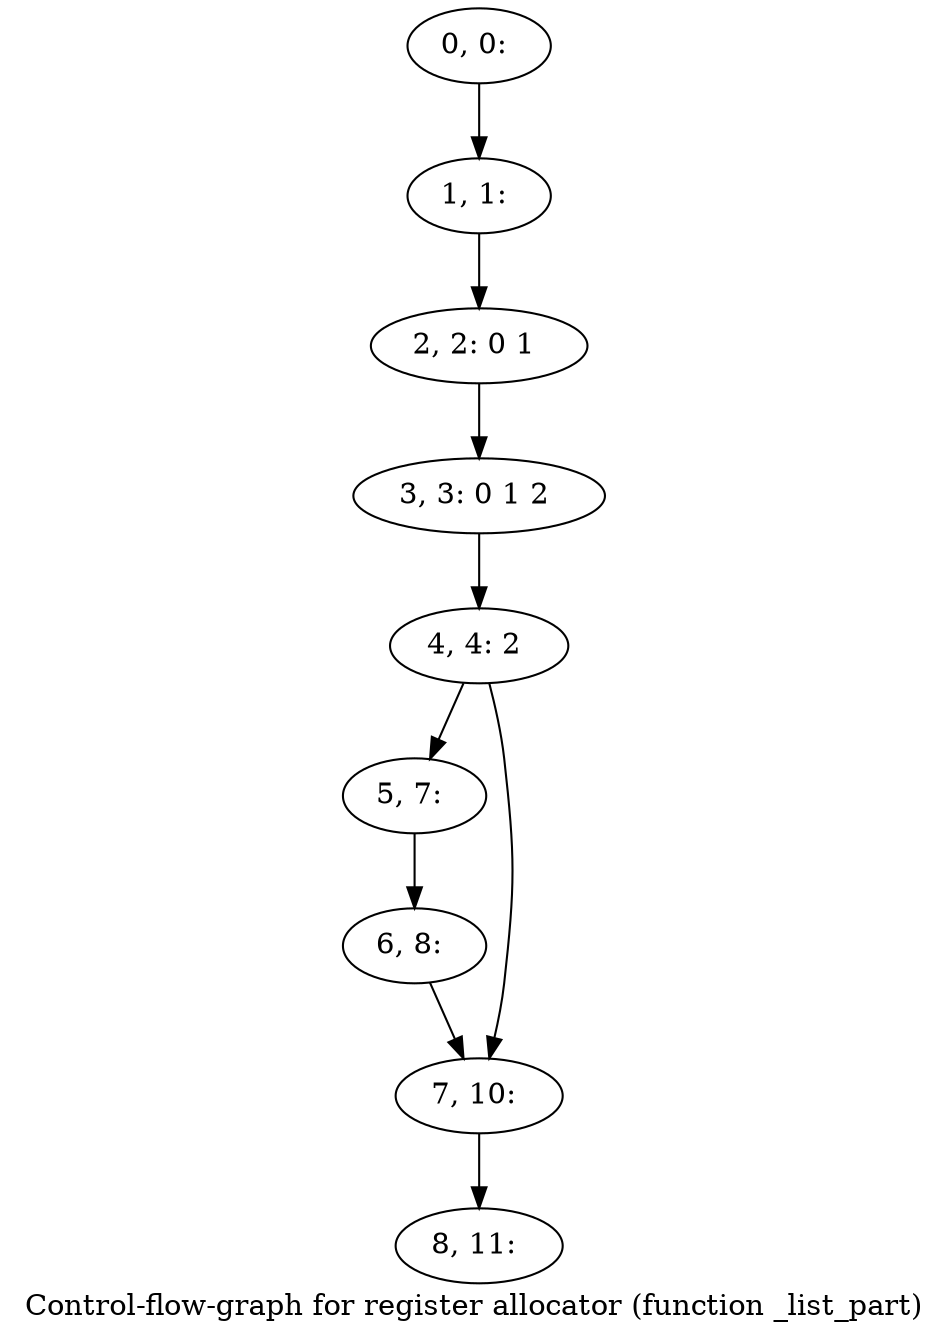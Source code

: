 digraph G {
graph [label="Control-flow-graph for register allocator (function _list_part)"]
0[label="0, 0: "];
1[label="1, 1: "];
2[label="2, 2: 0 1 "];
3[label="3, 3: 0 1 2 "];
4[label="4, 4: 2 "];
5[label="5, 7: "];
6[label="6, 8: "];
7[label="7, 10: "];
8[label="8, 11: "];
0->1 ;
1->2 ;
2->3 ;
3->4 ;
4->5 ;
4->7 ;
5->6 ;
6->7 ;
7->8 ;
}
